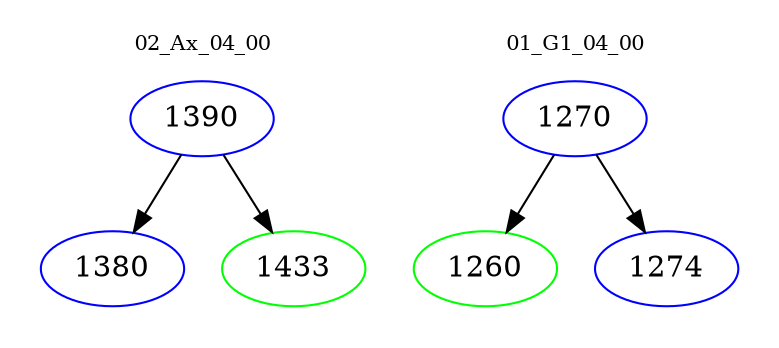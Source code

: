 digraph{
subgraph cluster_0 {
color = white
label = "02_Ax_04_00";
fontsize=10;
T0_1390 [label="1390", color="blue"]
T0_1390 -> T0_1380 [color="black"]
T0_1380 [label="1380", color="blue"]
T0_1390 -> T0_1433 [color="black"]
T0_1433 [label="1433", color="green"]
}
subgraph cluster_1 {
color = white
label = "01_G1_04_00";
fontsize=10;
T1_1270 [label="1270", color="blue"]
T1_1270 -> T1_1260 [color="black"]
T1_1260 [label="1260", color="green"]
T1_1270 -> T1_1274 [color="black"]
T1_1274 [label="1274", color="blue"]
}
}
